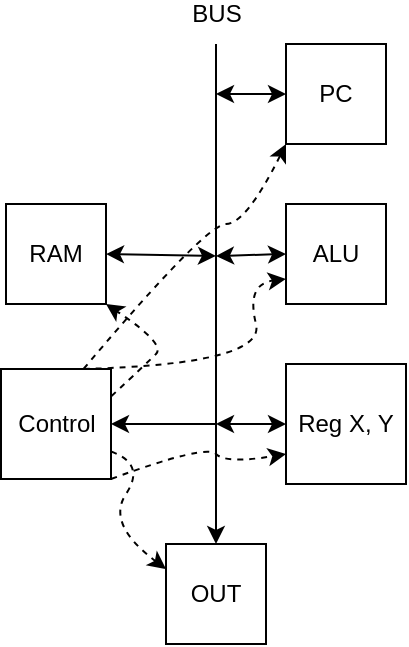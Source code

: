 <mxfile version="17.1.3"><diagram id="RANUm5zVWiinjxiSnMR1" name="Page-1"><mxGraphModel dx="569" dy="294" grid="1" gridSize="10" guides="1" tooltips="1" connect="1" arrows="1" fold="1" page="1" pageScale="1" pageWidth="827" pageHeight="1169" math="0" shadow="0"><root><mxCell id="0"/><mxCell id="1" parent="0"/><mxCell id="m925CF1JjibK2xG6gwH2-1" value="PC" style="whiteSpace=wrap;html=1;aspect=fixed;" vertex="1" parent="1"><mxGeometry x="460" y="40" width="50" height="50" as="geometry"/></mxCell><mxCell id="m925CF1JjibK2xG6gwH2-2" value="ALU" style="whiteSpace=wrap;html=1;aspect=fixed;" vertex="1" parent="1"><mxGeometry x="460" y="120" width="50" height="50" as="geometry"/></mxCell><mxCell id="m925CF1JjibK2xG6gwH2-3" value="&lt;div&gt;Reg X, Y&lt;br&gt;&lt;/div&gt;" style="whiteSpace=wrap;html=1;aspect=fixed;" vertex="1" parent="1"><mxGeometry x="460" y="200" width="60" height="60" as="geometry"/></mxCell><mxCell id="m925CF1JjibK2xG6gwH2-4" value="RAM" style="whiteSpace=wrap;html=1;aspect=fixed;" vertex="1" parent="1"><mxGeometry x="320" y="120" width="50" height="50" as="geometry"/></mxCell><mxCell id="m925CF1JjibK2xG6gwH2-5" value="OUT" style="whiteSpace=wrap;html=1;aspect=fixed;" vertex="1" parent="1"><mxGeometry x="400" y="290" width="50" height="50" as="geometry"/></mxCell><mxCell id="m925CF1JjibK2xG6gwH2-6" value="Control" style="whiteSpace=wrap;html=1;aspect=fixed;" vertex="1" parent="1"><mxGeometry x="317.5" y="202.5" width="55" height="55" as="geometry"/></mxCell><mxCell id="m925CF1JjibK2xG6gwH2-9" value="" style="endArrow=classic;html=1;rounded=0;entryX=0.5;entryY=0;entryDx=0;entryDy=0;" edge="1" parent="1" target="m925CF1JjibK2xG6gwH2-5"><mxGeometry width="50" height="50" relative="1" as="geometry"><mxPoint x="425" y="40" as="sourcePoint"/><mxPoint x="440" y="200" as="targetPoint"/></mxGeometry></mxCell><mxCell id="m925CF1JjibK2xG6gwH2-12" value="" style="endArrow=classic;startArrow=classic;html=1;rounded=0;exitX=0;exitY=0.5;exitDx=0;exitDy=0;" edge="1" parent="1" source="m925CF1JjibK2xG6gwH2-1"><mxGeometry width="50" height="50" relative="1" as="geometry"><mxPoint x="400" y="160" as="sourcePoint"/><mxPoint x="425" y="65" as="targetPoint"/></mxGeometry></mxCell><mxCell id="m925CF1JjibK2xG6gwH2-13" value="BUS" style="text;html=1;strokeColor=none;fillColor=none;align=center;verticalAlign=middle;whiteSpace=wrap;rounded=0;" vertex="1" parent="1"><mxGeometry x="408" y="20" width="35" height="10" as="geometry"/></mxCell><mxCell id="m925CF1JjibK2xG6gwH2-14" value="" style="endArrow=classic;startArrow=classic;html=1;rounded=0;exitX=1;exitY=0.5;exitDx=0;exitDy=0;" edge="1" parent="1" source="m925CF1JjibK2xG6gwH2-4"><mxGeometry width="50" height="50" relative="1" as="geometry"><mxPoint x="410" y="210" as="sourcePoint"/><mxPoint x="425" y="146" as="targetPoint"/></mxGeometry></mxCell><mxCell id="m925CF1JjibK2xG6gwH2-15" value="" style="endArrow=classic;startArrow=classic;html=1;rounded=0;exitX=0;exitY=0.5;exitDx=0;exitDy=0;" edge="1" parent="1" source="m925CF1JjibK2xG6gwH2-2"><mxGeometry width="50" height="50" relative="1" as="geometry"><mxPoint x="410" y="210" as="sourcePoint"/><mxPoint x="425" y="146" as="targetPoint"/></mxGeometry></mxCell><mxCell id="m925CF1JjibK2xG6gwH2-17" value="" style="endArrow=classic;startArrow=classic;html=1;rounded=0;entryX=0;entryY=0.5;entryDx=0;entryDy=0;" edge="1" parent="1" target="m925CF1JjibK2xG6gwH2-3"><mxGeometry width="50" height="50" relative="1" as="geometry"><mxPoint x="425" y="230" as="sourcePoint"/><mxPoint x="460" y="200" as="targetPoint"/></mxGeometry></mxCell><mxCell id="m925CF1JjibK2xG6gwH2-18" value="" style="endArrow=classic;html=1;rounded=0;entryX=1;entryY=0.5;entryDx=0;entryDy=0;" edge="1" parent="1" target="m925CF1JjibK2xG6gwH2-6"><mxGeometry width="50" height="50" relative="1" as="geometry"><mxPoint x="425" y="230" as="sourcePoint"/><mxPoint x="460" y="160" as="targetPoint"/></mxGeometry></mxCell><mxCell id="m925CF1JjibK2xG6gwH2-19" value="" style="curved=1;endArrow=classic;html=1;rounded=0;exitX=1;exitY=0.25;exitDx=0;exitDy=0;entryX=1;entryY=1;entryDx=0;entryDy=0;dashed=1;" edge="1" parent="1" source="m925CF1JjibK2xG6gwH2-6" target="m925CF1JjibK2xG6gwH2-4"><mxGeometry width="50" height="50" relative="1" as="geometry"><mxPoint x="420" y="210" as="sourcePoint"/><mxPoint x="470" y="160" as="targetPoint"/><Array as="points"><mxPoint x="390" y="200"/><mxPoint x="400" y="190"/></Array></mxGeometry></mxCell><mxCell id="m925CF1JjibK2xG6gwH2-20" value="" style="curved=1;endArrow=classic;html=1;rounded=0;exitX=1;exitY=0.75;exitDx=0;exitDy=0;entryX=0;entryY=0.25;entryDx=0;entryDy=0;dashed=1;" edge="1" parent="1" source="m925CF1JjibK2xG6gwH2-6" target="m925CF1JjibK2xG6gwH2-5"><mxGeometry width="50" height="50" relative="1" as="geometry"><mxPoint x="420" y="210" as="sourcePoint"/><mxPoint x="470" y="160" as="targetPoint"/><Array as="points"><mxPoint x="390" y="250"/><mxPoint x="370" y="280"/></Array></mxGeometry></mxCell><mxCell id="m925CF1JjibK2xG6gwH2-21" value="" style="curved=1;endArrow=classic;html=1;rounded=0;exitX=1;exitY=1;exitDx=0;exitDy=0;entryX=0;entryY=0.75;entryDx=0;entryDy=0;dashed=1;" edge="1" parent="1" source="m925CF1JjibK2xG6gwH2-6" target="m925CF1JjibK2xG6gwH2-3"><mxGeometry width="50" height="50" relative="1" as="geometry"><mxPoint x="420" y="210" as="sourcePoint"/><mxPoint x="470" y="160" as="targetPoint"/><Array as="points"><mxPoint x="420" y="240"/><mxPoint x="430" y="250"/></Array></mxGeometry></mxCell><mxCell id="m925CF1JjibK2xG6gwH2-22" value="" style="curved=1;endArrow=classic;html=1;rounded=0;dashed=1;exitX=0.75;exitY=0;exitDx=0;exitDy=0;entryX=0;entryY=0.75;entryDx=0;entryDy=0;" edge="1" parent="1" source="m925CF1JjibK2xG6gwH2-6" target="m925CF1JjibK2xG6gwH2-2"><mxGeometry width="50" height="50" relative="1" as="geometry"><mxPoint x="440" y="210" as="sourcePoint"/><mxPoint x="490" y="160" as="targetPoint"/><Array as="points"><mxPoint x="450" y="200"/><mxPoint x="440" y="160"/></Array></mxGeometry></mxCell><mxCell id="m925CF1JjibK2xG6gwH2-23" value="" style="curved=1;endArrow=classic;html=1;rounded=0;dashed=1;exitX=0.75;exitY=0;exitDx=0;exitDy=0;entryX=0;entryY=1;entryDx=0;entryDy=0;" edge="1" parent="1" source="m925CF1JjibK2xG6gwH2-6" target="m925CF1JjibK2xG6gwH2-1"><mxGeometry width="50" height="50" relative="1" as="geometry"><mxPoint x="440" y="210" as="sourcePoint"/><mxPoint x="490" y="160" as="targetPoint"/><Array as="points"><mxPoint x="420" y="130"/><mxPoint x="440" y="130"/></Array></mxGeometry></mxCell></root></mxGraphModel></diagram></mxfile>